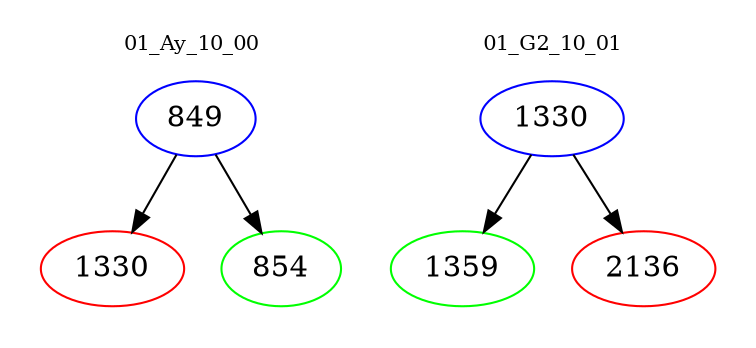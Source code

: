 digraph{
subgraph cluster_0 {
color = white
label = "01_Ay_10_00";
fontsize=10;
T0_849 [label="849", color="blue"]
T0_849 -> T0_1330 [color="black"]
T0_1330 [label="1330", color="red"]
T0_849 -> T0_854 [color="black"]
T0_854 [label="854", color="green"]
}
subgraph cluster_1 {
color = white
label = "01_G2_10_01";
fontsize=10;
T1_1330 [label="1330", color="blue"]
T1_1330 -> T1_1359 [color="black"]
T1_1359 [label="1359", color="green"]
T1_1330 -> T1_2136 [color="black"]
T1_2136 [label="2136", color="red"]
}
}
